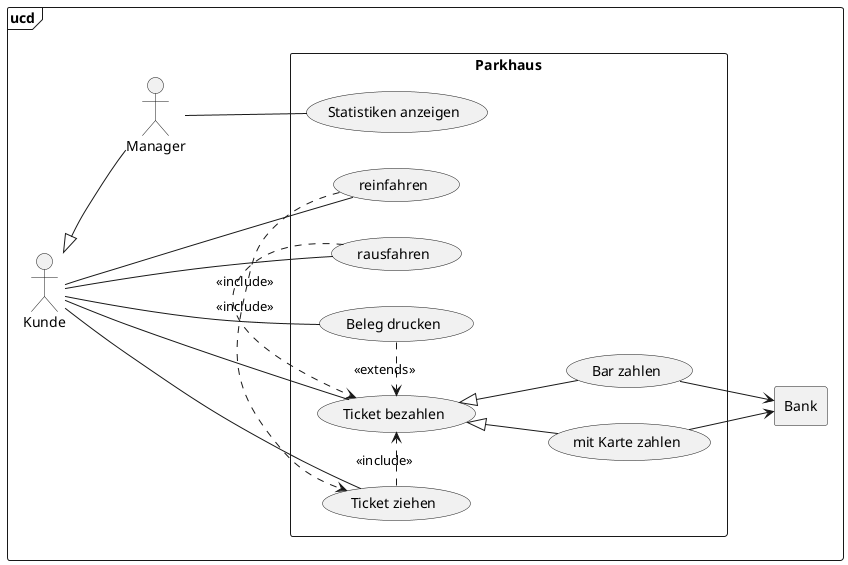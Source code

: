 @startuml

frame ucd{
actor Kunde
actor Manager
agent Bank

rectangle Parkhaus{
    (reinfahren) as UC1
    (Ticket bezahlen) as UC2
    (Ticket ziehen) as UC3
    (Beleg drucken) as UC4
    (rausfahren) as UC5
    (Statistiken anzeigen) as UC6
    (mit Karte zahlen) as UC7
    (Bar zahlen) as UC8

    UC3 .> UC2: <<include>>
    UC4 .> UC2: <<extends>>
    UC5 .> UC2: <<include>>
    UC1 .> UC3: <<include>>
    UC2 <|-- UC7
    UC2 <|-- UC8

}

Kunde <|-- Manager

left to right direction
Kunde -- UC1
Kunde -- UC2
Kunde -- UC3
Kunde -- UC4
Kunde -- UC5
Manager -- UC6

UC7 --> Bank
UC8 --> Bank

}
@enduml